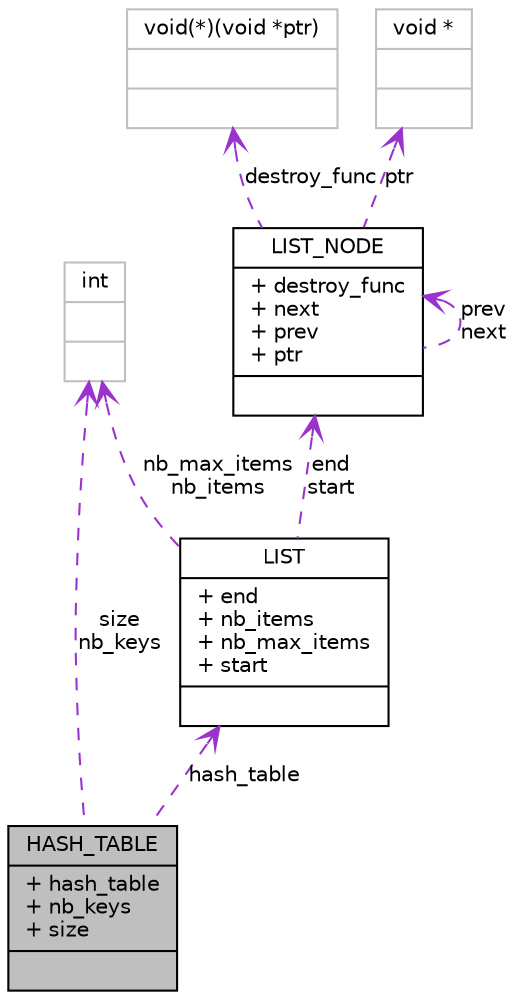 digraph G
{
  edge [fontname="Helvetica",fontsize="10",labelfontname="Helvetica",labelfontsize="10"];
  node [fontname="Helvetica",fontsize="10",shape=record];
  Node1 [label="{HASH_TABLE\n|+ hash_table\l+ nb_keys\l+ size\l|}",height=0.2,width=0.4,color="black", fillcolor="grey75", style="filled" fontcolor="black"];
  Node2 -> Node1 [dir=back,color="darkorchid3",fontsize="10",style="dashed",label="size\nnb_keys",arrowtail="open",fontname="Helvetica"];
  Node2 [label="{int\n||}",height=0.2,width=0.4,color="grey75", fillcolor="white", style="filled"];
  Node3 -> Node1 [dir=back,color="darkorchid3",fontsize="10",style="dashed",label="hash_table",arrowtail="open",fontname="Helvetica"];
  Node3 [label="{LIST\n|+ end\l+ nb_items\l+ nb_max_items\l+ start\l|}",height=0.2,width=0.4,color="black", fillcolor="white", style="filled",URL="$struct_l_i_s_t.html"];
  Node2 -> Node3 [dir=back,color="darkorchid3",fontsize="10",style="dashed",label="nb_max_items\nnb_items",arrowtail="open",fontname="Helvetica"];
  Node4 -> Node3 [dir=back,color="darkorchid3",fontsize="10",style="dashed",label="end\nstart",arrowtail="open",fontname="Helvetica"];
  Node4 [label="{LIST_NODE\n|+ destroy_func\l+ next\l+ prev\l+ ptr\l|}",height=0.2,width=0.4,color="black", fillcolor="white", style="filled",URL="$struct_l_i_s_t___n_o_d_e.html"];
  Node4 -> Node4 [dir=back,color="darkorchid3",fontsize="10",style="dashed",label="prev\nnext",arrowtail="open",fontname="Helvetica"];
  Node5 -> Node4 [dir=back,color="darkorchid3",fontsize="10",style="dashed",label="destroy_func",arrowtail="open",fontname="Helvetica"];
  Node5 [label="{void(*)(void *ptr)\n||}",height=0.2,width=0.4,color="grey75", fillcolor="white", style="filled"];
  Node6 -> Node4 [dir=back,color="darkorchid3",fontsize="10",style="dashed",label="ptr",arrowtail="open",fontname="Helvetica"];
  Node6 [label="{void *\n||}",height=0.2,width=0.4,color="grey75", fillcolor="white", style="filled"];
}
